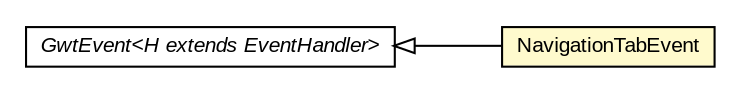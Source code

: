 #!/usr/local/bin/dot
#
# Class diagram 
# Generated by UMLGraph version R5_6-24-gf6e263 (http://www.umlgraph.org/)
#

digraph G {
	edge [fontname="arial",fontsize=10,labelfontname="arial",labelfontsize=10];
	node [fontname="arial",fontsize=10,shape=plaintext];
	nodesep=0.25;
	ranksep=0.5;
	rankdir=LR;
	// com.gwtplatform.carstore.client.application.cars.car.navigation.NavigationTabEvent
	c360368 [label=<<table title="com.gwtplatform.carstore.client.application.cars.car.navigation.NavigationTabEvent" border="0" cellborder="1" cellspacing="0" cellpadding="2" port="p" bgcolor="lemonChiffon" href="./NavigationTabEvent.html">
		<tr><td><table border="0" cellspacing="0" cellpadding="1">
<tr><td align="center" balign="center"> NavigationTabEvent </td></tr>
		</table></td></tr>
		</table>>, URL="./NavigationTabEvent.html", fontname="arial", fontcolor="black", fontsize=10.0];
	//com.gwtplatform.carstore.client.application.cars.car.navigation.NavigationTabEvent extends com.google.gwt.event.shared.GwtEvent<com.gwtplatform.carstore.client.application.cars.car.navigation.NavigationTabEvent.NavigationTabHandler>
	c360584:p -> c360368:p [dir=back,arrowtail=empty];
	// com.google.gwt.event.shared.GwtEvent<H extends com.google.gwt.event.shared.EventHandler>
	c360584 [label=<<table title="com.google.gwt.event.shared.GwtEvent" border="0" cellborder="1" cellspacing="0" cellpadding="2" port="p" href="http://google-web-toolkit.googlecode.com/svn/javadoc/latest/com/google/gwt/event/shared/GwtEvent.html">
		<tr><td><table border="0" cellspacing="0" cellpadding="1">
<tr><td align="center" balign="center"><font face="arial italic"> GwtEvent&lt;H extends EventHandler&gt; </font></td></tr>
		</table></td></tr>
		</table>>, URL="http://google-web-toolkit.googlecode.com/svn/javadoc/latest/com/google/gwt/event/shared/GwtEvent.html", fontname="arial", fontcolor="black", fontsize=10.0];
}

